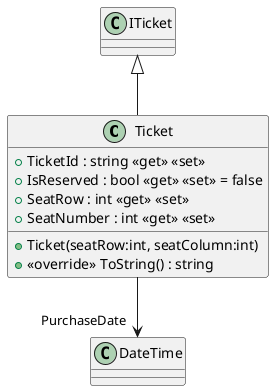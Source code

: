 @startuml
class Ticket {
    + TicketId : string <<get>> <<set>>
    + IsReserved : bool <<get>> <<set>> = false
    + SeatRow : int <<get>> <<set>>
    + SeatNumber : int <<get>> <<set>>
    + Ticket(seatRow:int, seatColumn:int)
    + <<override>> ToString() : string
}
ITicket <|-- Ticket
Ticket --> "PurchaseDate" DateTime
@enduml
